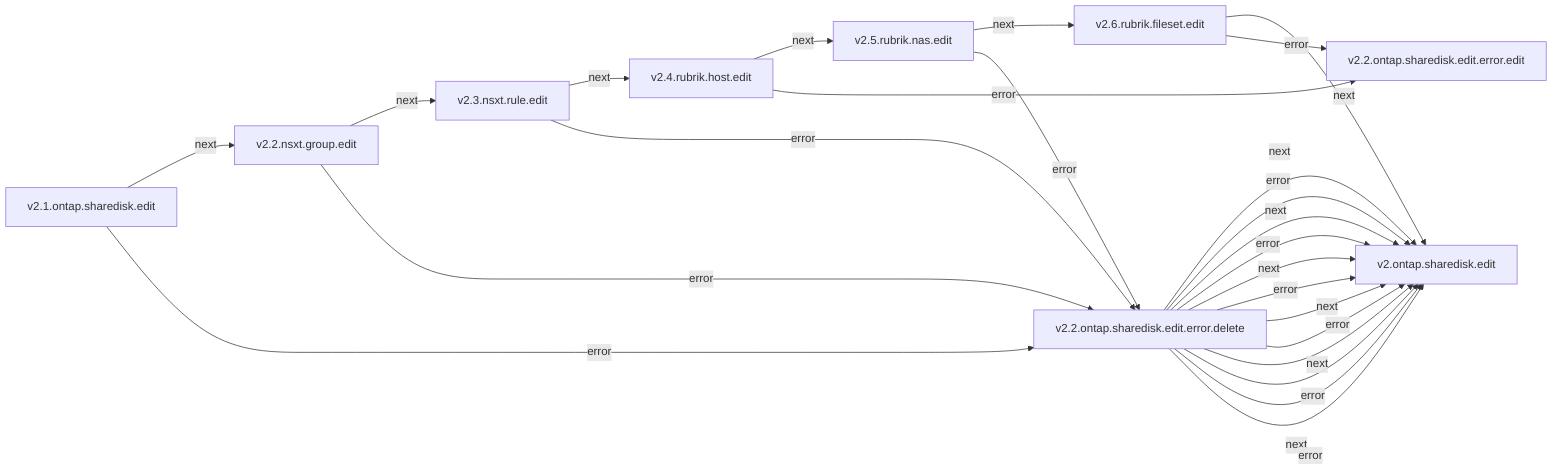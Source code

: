 graph LR
  v2.1.ontap.sharedisk.edit -->|next| v2.2.nsxt.group.edit
  v2.1.ontap.sharedisk.edit -->|error| v2.2.ontap.sharedisk.edit.error.delete
  v2.2.nsxt.group.edit -->|next| v2.3.nsxt.rule.edit
  v2.2.nsxt.group.edit -->|error| v2.2.ontap.sharedisk.edit.error.delete
  v2.3.nsxt.rule.edit -->|next| v2.4.rubrik.host.edit
  v2.3.nsxt.rule.edit -->|error| v2.2.ontap.sharedisk.edit.error.delete
  v2.4.rubrik.host.edit -->|next| v2.5.rubrik.nas.edit
  v2.4.rubrik.host.edit -->|error| v2.2.ontap.sharedisk.edit.error.edit
  v2.5.rubrik.nas.edit -->|next| v2.6.rubrik.fileset.edit
  v2.5.rubrik.nas.edit -->|error| v2.2.ontap.sharedisk.edit.error.delete
  v2.6.rubrik.fileset.edit -->|next| v2.ontap.sharedisk.edit
  v2.6.rubrik.fileset.edit -->|error| v2.2.ontap.sharedisk.edit.error.edit
  v2.2.ontap.sharedisk.edit.error.delete -->|next| v2.ontap.sharedisk.edit
  v2.2.ontap.sharedisk.edit.error.delete -->|error| v2.ontap.sharedisk.edit
  v2.2.ontap.sharedisk.edit.error.delete -->|next| v2.ontap.sharedisk.edit
  v2.2.ontap.sharedisk.edit.error.delete -->|error| v2.ontap.sharedisk.edit
  v2.2.ontap.sharedisk.edit.error.delete -->|next| v2.ontap.sharedisk.edit
  v2.2.ontap.sharedisk.edit.error.delete -->|error| v2.ontap.sharedisk.edit
  v2.2.ontap.sharedisk.edit.error.delete -->|next| v2.ontap.sharedisk.edit
  v2.2.ontap.sharedisk.edit.error.delete -->|error| v2.ontap.sharedisk.edit
  v2.2.ontap.sharedisk.edit.error.delete -->|next| v2.ontap.sharedisk.edit
  v2.2.ontap.sharedisk.edit.error.delete -->|error| v2.ontap.sharedisk.edit
  v2.2.ontap.sharedisk.edit.error.delete -->|next| v2.ontap.sharedisk.edit
  v2.2.ontap.sharedisk.edit.error.delete -->|error| v2.ontap.sharedisk.edit